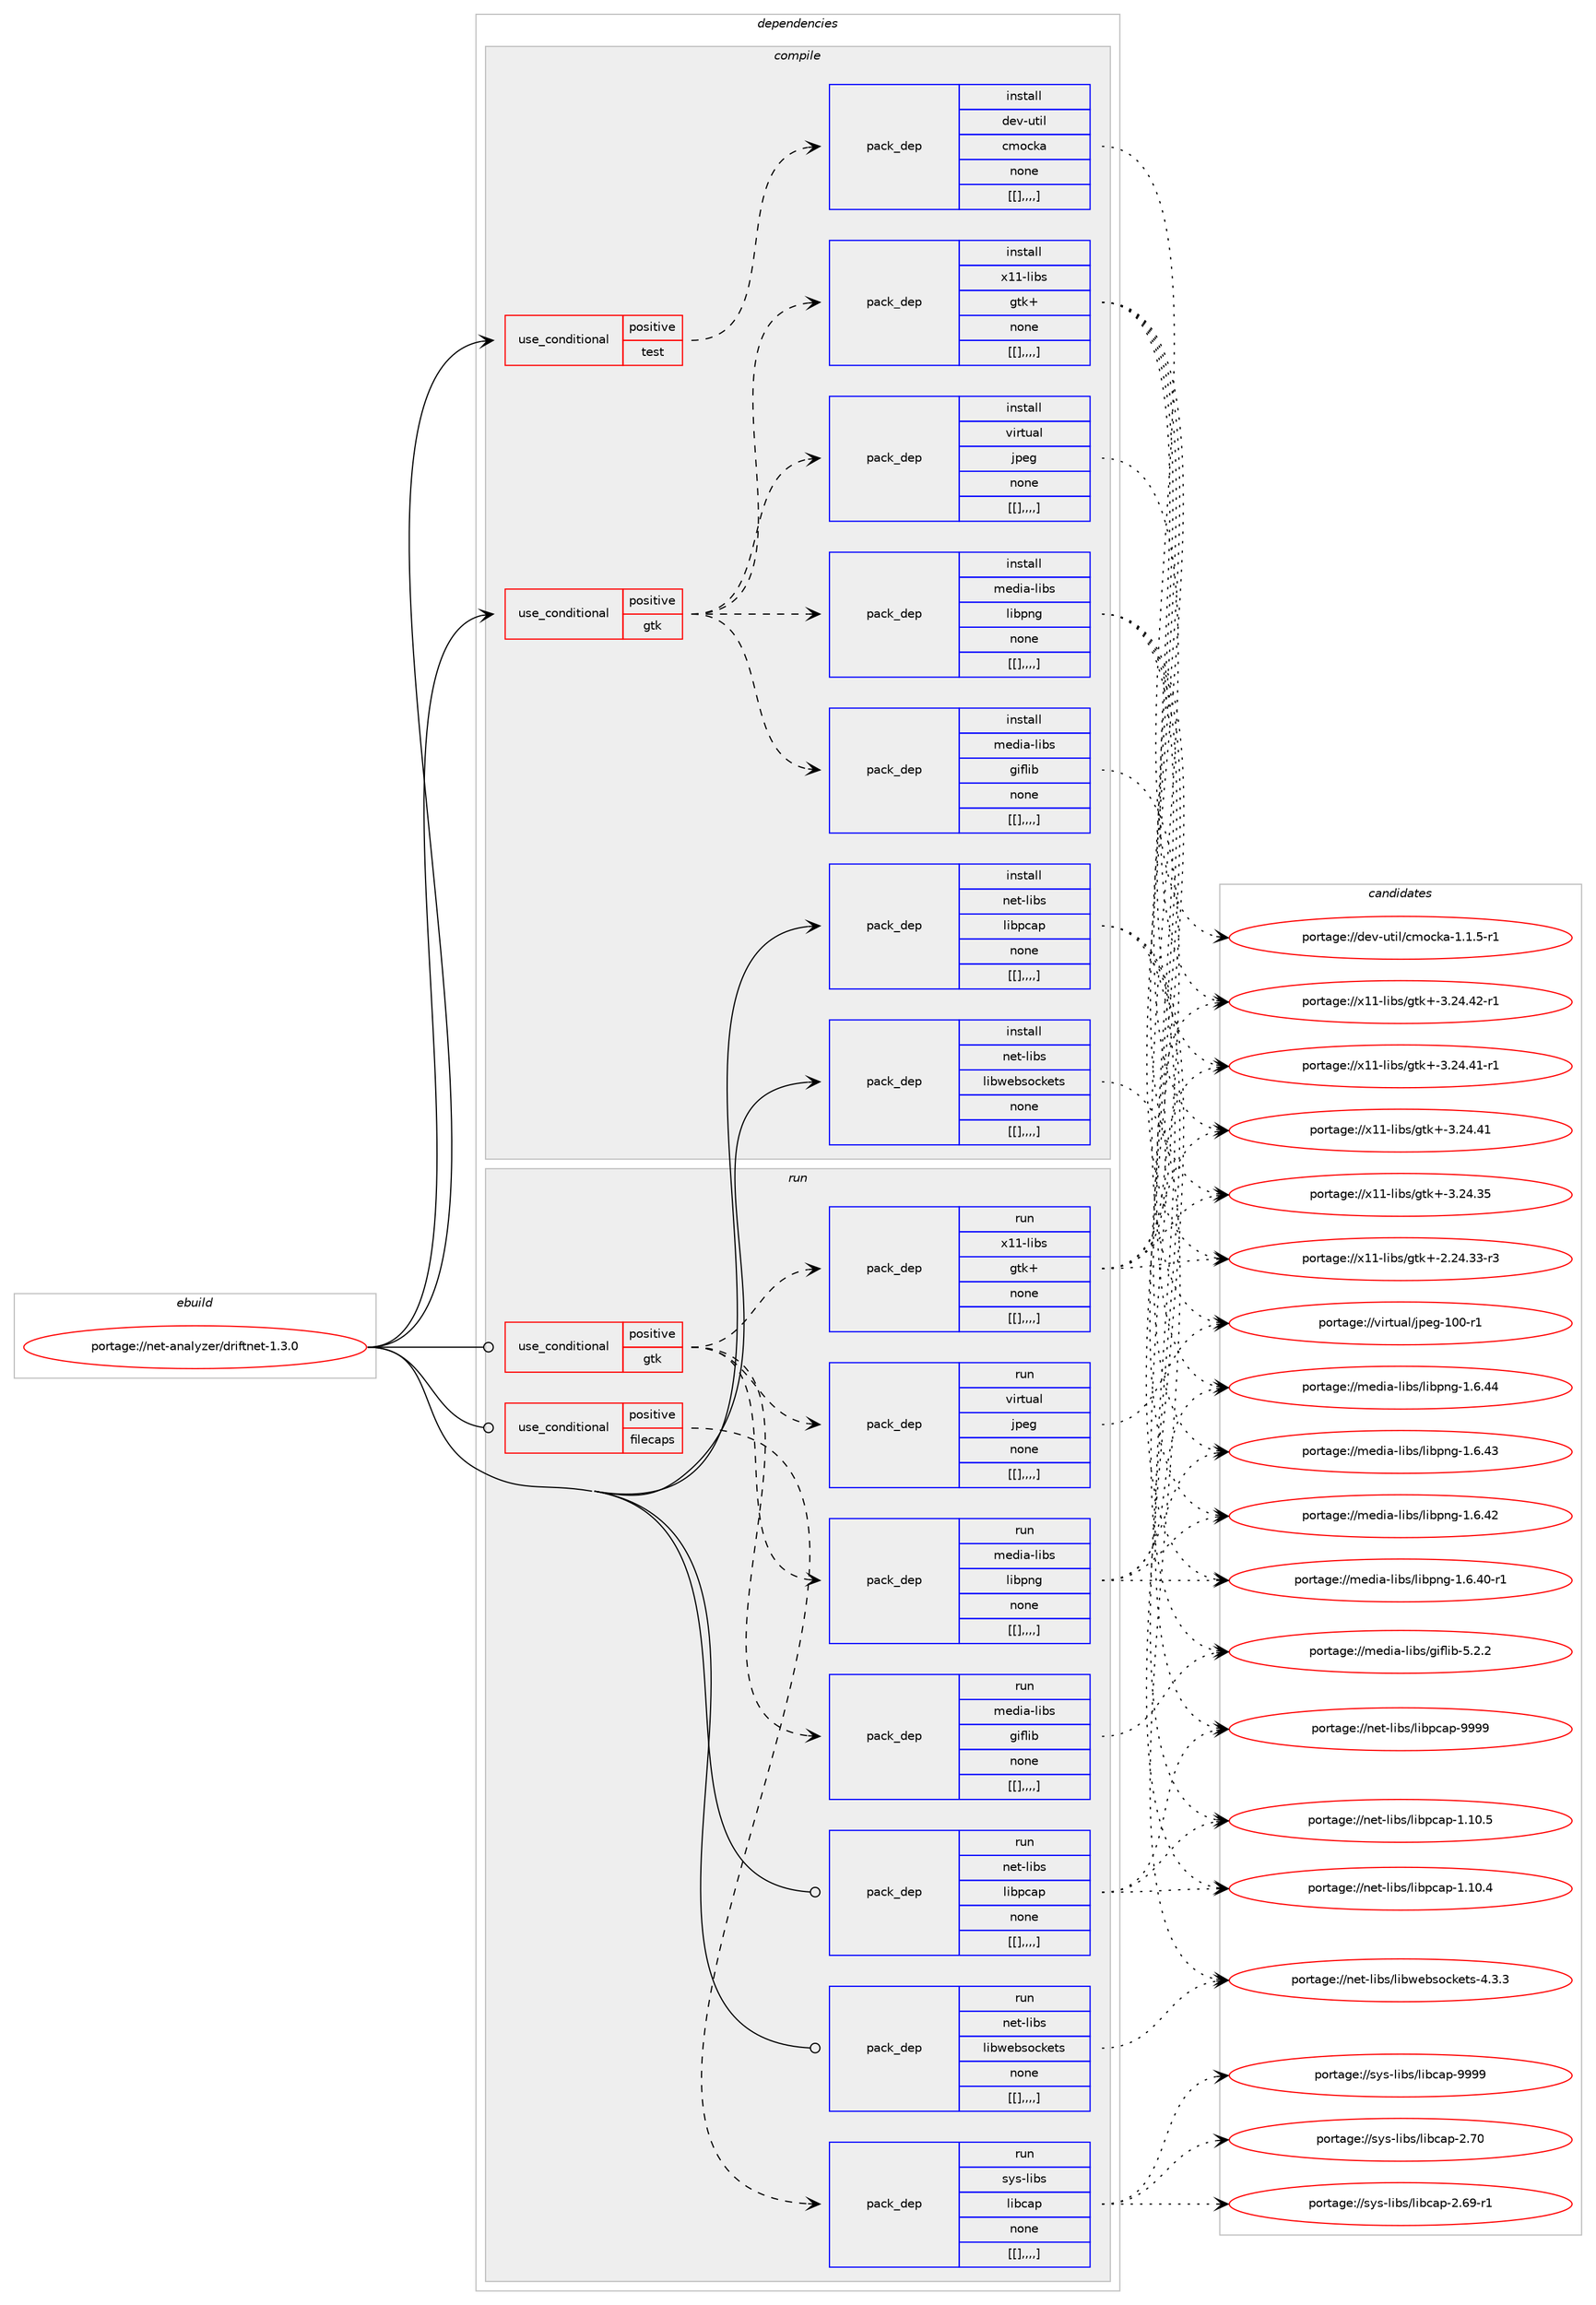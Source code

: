 digraph prolog {

# *************
# Graph options
# *************

newrank=true;
concentrate=true;
compound=true;
graph [rankdir=LR,fontname=Helvetica,fontsize=10,ranksep=1.5];#, ranksep=2.5, nodesep=0.2];
edge  [arrowhead=vee];
node  [fontname=Helvetica,fontsize=10];

# **********
# The ebuild
# **********

subgraph cluster_leftcol {
color=gray;
label=<<i>ebuild</i>>;
id [label="portage://net-analyzer/driftnet-1.3.0", color=red, width=4, href="../net-analyzer/driftnet-1.3.0.svg"];
}

# ****************
# The dependencies
# ****************

subgraph cluster_midcol {
color=gray;
label=<<i>dependencies</i>>;
subgraph cluster_compile {
fillcolor="#eeeeee";
style=filled;
label=<<i>compile</i>>;
subgraph cond91709 {
dependency356796 [label=<<TABLE BORDER="0" CELLBORDER="1" CELLSPACING="0" CELLPADDING="4"><TR><TD ROWSPAN="3" CELLPADDING="10">use_conditional</TD></TR><TR><TD>positive</TD></TR><TR><TD>gtk</TD></TR></TABLE>>, shape=none, color=red];
subgraph pack262266 {
dependency356818 [label=<<TABLE BORDER="0" CELLBORDER="1" CELLSPACING="0" CELLPADDING="4" WIDTH="220"><TR><TD ROWSPAN="6" CELLPADDING="30">pack_dep</TD></TR><TR><TD WIDTH="110">install</TD></TR><TR><TD>media-libs</TD></TR><TR><TD>giflib</TD></TR><TR><TD>none</TD></TR><TR><TD>[[],,,,]</TD></TR></TABLE>>, shape=none, color=blue];
}
dependency356796:e -> dependency356818:w [weight=20,style="dashed",arrowhead="vee"];
subgraph pack262282 {
dependency356841 [label=<<TABLE BORDER="0" CELLBORDER="1" CELLSPACING="0" CELLPADDING="4" WIDTH="220"><TR><TD ROWSPAN="6" CELLPADDING="30">pack_dep</TD></TR><TR><TD WIDTH="110">install</TD></TR><TR><TD>media-libs</TD></TR><TR><TD>libpng</TD></TR><TR><TD>none</TD></TR><TR><TD>[[],,,,]</TD></TR></TABLE>>, shape=none, color=blue];
}
dependency356796:e -> dependency356841:w [weight=20,style="dashed",arrowhead="vee"];
subgraph pack262297 {
dependency356865 [label=<<TABLE BORDER="0" CELLBORDER="1" CELLSPACING="0" CELLPADDING="4" WIDTH="220"><TR><TD ROWSPAN="6" CELLPADDING="30">pack_dep</TD></TR><TR><TD WIDTH="110">install</TD></TR><TR><TD>virtual</TD></TR><TR><TD>jpeg</TD></TR><TR><TD>none</TD></TR><TR><TD>[[],,,,]</TD></TR></TABLE>>, shape=none, color=blue];
}
dependency356796:e -> dependency356865:w [weight=20,style="dashed",arrowhead="vee"];
subgraph pack262350 {
dependency356914 [label=<<TABLE BORDER="0" CELLBORDER="1" CELLSPACING="0" CELLPADDING="4" WIDTH="220"><TR><TD ROWSPAN="6" CELLPADDING="30">pack_dep</TD></TR><TR><TD WIDTH="110">install</TD></TR><TR><TD>x11-libs</TD></TR><TR><TD>gtk+</TD></TR><TR><TD>none</TD></TR><TR><TD>[[],,,,]</TD></TR></TABLE>>, shape=none, color=blue];
}
dependency356796:e -> dependency356914:w [weight=20,style="dashed",arrowhead="vee"];
}
id:e -> dependency356796:w [weight=20,style="solid",arrowhead="vee"];
subgraph cond91748 {
dependency356923 [label=<<TABLE BORDER="0" CELLBORDER="1" CELLSPACING="0" CELLPADDING="4"><TR><TD ROWSPAN="3" CELLPADDING="10">use_conditional</TD></TR><TR><TD>positive</TD></TR><TR><TD>test</TD></TR></TABLE>>, shape=none, color=red];
subgraph pack262354 {
dependency356984 [label=<<TABLE BORDER="0" CELLBORDER="1" CELLSPACING="0" CELLPADDING="4" WIDTH="220"><TR><TD ROWSPAN="6" CELLPADDING="30">pack_dep</TD></TR><TR><TD WIDTH="110">install</TD></TR><TR><TD>dev-util</TD></TR><TR><TD>cmocka</TD></TR><TR><TD>none</TD></TR><TR><TD>[[],,,,]</TD></TR></TABLE>>, shape=none, color=blue];
}
dependency356923:e -> dependency356984:w [weight=20,style="dashed",arrowhead="vee"];
}
id:e -> dependency356923:w [weight=20,style="solid",arrowhead="vee"];
subgraph pack262404 {
dependency357022 [label=<<TABLE BORDER="0" CELLBORDER="1" CELLSPACING="0" CELLPADDING="4" WIDTH="220"><TR><TD ROWSPAN="6" CELLPADDING="30">pack_dep</TD></TR><TR><TD WIDTH="110">install</TD></TR><TR><TD>net-libs</TD></TR><TR><TD>libpcap</TD></TR><TR><TD>none</TD></TR><TR><TD>[[],,,,]</TD></TR></TABLE>>, shape=none, color=blue];
}
id:e -> dependency357022:w [weight=20,style="solid",arrowhead="vee"];
subgraph pack262413 {
dependency357028 [label=<<TABLE BORDER="0" CELLBORDER="1" CELLSPACING="0" CELLPADDING="4" WIDTH="220"><TR><TD ROWSPAN="6" CELLPADDING="30">pack_dep</TD></TR><TR><TD WIDTH="110">install</TD></TR><TR><TD>net-libs</TD></TR><TR><TD>libwebsockets</TD></TR><TR><TD>none</TD></TR><TR><TD>[[],,,,]</TD></TR></TABLE>>, shape=none, color=blue];
}
id:e -> dependency357028:w [weight=20,style="solid",arrowhead="vee"];
}
subgraph cluster_compileandrun {
fillcolor="#eeeeee";
style=filled;
label=<<i>compile and run</i>>;
}
subgraph cluster_run {
fillcolor="#eeeeee";
style=filled;
label=<<i>run</i>>;
subgraph cond91789 {
dependency357033 [label=<<TABLE BORDER="0" CELLBORDER="1" CELLSPACING="0" CELLPADDING="4"><TR><TD ROWSPAN="3" CELLPADDING="10">use_conditional</TD></TR><TR><TD>positive</TD></TR><TR><TD>filecaps</TD></TR></TABLE>>, shape=none, color=red];
subgraph pack262430 {
dependency357068 [label=<<TABLE BORDER="0" CELLBORDER="1" CELLSPACING="0" CELLPADDING="4" WIDTH="220"><TR><TD ROWSPAN="6" CELLPADDING="30">pack_dep</TD></TR><TR><TD WIDTH="110">run</TD></TR><TR><TD>sys-libs</TD></TR><TR><TD>libcap</TD></TR><TR><TD>none</TD></TR><TR><TD>[[],,,,]</TD></TR></TABLE>>, shape=none, color=blue];
}
dependency357033:e -> dependency357068:w [weight=20,style="dashed",arrowhead="vee"];
}
id:e -> dependency357033:w [weight=20,style="solid",arrowhead="odot"];
subgraph cond91829 {
dependency357138 [label=<<TABLE BORDER="0" CELLBORDER="1" CELLSPACING="0" CELLPADDING="4"><TR><TD ROWSPAN="3" CELLPADDING="10">use_conditional</TD></TR><TR><TD>positive</TD></TR><TR><TD>gtk</TD></TR></TABLE>>, shape=none, color=red];
subgraph pack262483 {
dependency357156 [label=<<TABLE BORDER="0" CELLBORDER="1" CELLSPACING="0" CELLPADDING="4" WIDTH="220"><TR><TD ROWSPAN="6" CELLPADDING="30">pack_dep</TD></TR><TR><TD WIDTH="110">run</TD></TR><TR><TD>media-libs</TD></TR><TR><TD>giflib</TD></TR><TR><TD>none</TD></TR><TR><TD>[[],,,,]</TD></TR></TABLE>>, shape=none, color=blue];
}
dependency357138:e -> dependency357156:w [weight=20,style="dashed",arrowhead="vee"];
subgraph pack262543 {
dependency357229 [label=<<TABLE BORDER="0" CELLBORDER="1" CELLSPACING="0" CELLPADDING="4" WIDTH="220"><TR><TD ROWSPAN="6" CELLPADDING="30">pack_dep</TD></TR><TR><TD WIDTH="110">run</TD></TR><TR><TD>media-libs</TD></TR><TR><TD>libpng</TD></TR><TR><TD>none</TD></TR><TR><TD>[[],,,,]</TD></TR></TABLE>>, shape=none, color=blue];
}
dependency357138:e -> dependency357229:w [weight=20,style="dashed",arrowhead="vee"];
subgraph pack262567 {
dependency357286 [label=<<TABLE BORDER="0" CELLBORDER="1" CELLSPACING="0" CELLPADDING="4" WIDTH="220"><TR><TD ROWSPAN="6" CELLPADDING="30">pack_dep</TD></TR><TR><TD WIDTH="110">run</TD></TR><TR><TD>virtual</TD></TR><TR><TD>jpeg</TD></TR><TR><TD>none</TD></TR><TR><TD>[[],,,,]</TD></TR></TABLE>>, shape=none, color=blue];
}
dependency357138:e -> dependency357286:w [weight=20,style="dashed",arrowhead="vee"];
subgraph pack262592 {
dependency357328 [label=<<TABLE BORDER="0" CELLBORDER="1" CELLSPACING="0" CELLPADDING="4" WIDTH="220"><TR><TD ROWSPAN="6" CELLPADDING="30">pack_dep</TD></TR><TR><TD WIDTH="110">run</TD></TR><TR><TD>x11-libs</TD></TR><TR><TD>gtk+</TD></TR><TR><TD>none</TD></TR><TR><TD>[[],,,,]</TD></TR></TABLE>>, shape=none, color=blue];
}
dependency357138:e -> dependency357328:w [weight=20,style="dashed",arrowhead="vee"];
}
id:e -> dependency357138:w [weight=20,style="solid",arrowhead="odot"];
subgraph pack262603 {
dependency357333 [label=<<TABLE BORDER="0" CELLBORDER="1" CELLSPACING="0" CELLPADDING="4" WIDTH="220"><TR><TD ROWSPAN="6" CELLPADDING="30">pack_dep</TD></TR><TR><TD WIDTH="110">run</TD></TR><TR><TD>net-libs</TD></TR><TR><TD>libpcap</TD></TR><TR><TD>none</TD></TR><TR><TD>[[],,,,]</TD></TR></TABLE>>, shape=none, color=blue];
}
id:e -> dependency357333:w [weight=20,style="solid",arrowhead="odot"];
subgraph pack262615 {
dependency357369 [label=<<TABLE BORDER="0" CELLBORDER="1" CELLSPACING="0" CELLPADDING="4" WIDTH="220"><TR><TD ROWSPAN="6" CELLPADDING="30">pack_dep</TD></TR><TR><TD WIDTH="110">run</TD></TR><TR><TD>net-libs</TD></TR><TR><TD>libwebsockets</TD></TR><TR><TD>none</TD></TR><TR><TD>[[],,,,]</TD></TR></TABLE>>, shape=none, color=blue];
}
id:e -> dependency357369:w [weight=20,style="solid",arrowhead="odot"];
}
}

# **************
# The candidates
# **************

subgraph cluster_choices {
rank=same;
color=gray;
label=<<i>candidates</i>>;

subgraph choice259975 {
color=black;
nodesep=1;
choice1091011001059745108105981154710310510210810598455346504650 [label="portage://media-libs/giflib-5.2.2", color=red, width=4,href="../media-libs/giflib-5.2.2.svg"];
dependency356818:e -> choice1091011001059745108105981154710310510210810598455346504650:w [style=dotted,weight="100"];
}
subgraph choice259986 {
color=black;
nodesep=1;
choice109101100105974510810598115471081059811211010345494654465252 [label="portage://media-libs/libpng-1.6.44", color=red, width=4,href="../media-libs/libpng-1.6.44.svg"];
choice109101100105974510810598115471081059811211010345494654465251 [label="portage://media-libs/libpng-1.6.43", color=red, width=4,href="../media-libs/libpng-1.6.43.svg"];
choice109101100105974510810598115471081059811211010345494654465250 [label="portage://media-libs/libpng-1.6.42", color=red, width=4,href="../media-libs/libpng-1.6.42.svg"];
choice1091011001059745108105981154710810598112110103454946544652484511449 [label="portage://media-libs/libpng-1.6.40-r1", color=red, width=4,href="../media-libs/libpng-1.6.40-r1.svg"];
dependency356841:e -> choice109101100105974510810598115471081059811211010345494654465252:w [style=dotted,weight="100"];
dependency356841:e -> choice109101100105974510810598115471081059811211010345494654465251:w [style=dotted,weight="100"];
dependency356841:e -> choice109101100105974510810598115471081059811211010345494654465250:w [style=dotted,weight="100"];
dependency356841:e -> choice1091011001059745108105981154710810598112110103454946544652484511449:w [style=dotted,weight="100"];
}
subgraph choice260032 {
color=black;
nodesep=1;
choice1181051141161179710847106112101103454948484511449 [label="portage://virtual/jpeg-100-r1", color=red, width=4,href="../virtual/jpeg-100-r1.svg"];
dependency356865:e -> choice1181051141161179710847106112101103454948484511449:w [style=dotted,weight="100"];
}
subgraph choice260057 {
color=black;
nodesep=1;
choice12049494510810598115471031161074345514650524652504511449 [label="portage://x11-libs/gtk+-3.24.42-r1", color=red, width=4,href="../x11-libs/gtk+-3.24.42-r1.svg"];
choice12049494510810598115471031161074345514650524652494511449 [label="portage://x11-libs/gtk+-3.24.41-r1", color=red, width=4,href="../x11-libs/gtk+-3.24.41-r1.svg"];
choice1204949451081059811547103116107434551465052465249 [label="portage://x11-libs/gtk+-3.24.41", color=red, width=4,href="../x11-libs/gtk+-3.24.41.svg"];
choice1204949451081059811547103116107434551465052465153 [label="portage://x11-libs/gtk+-3.24.35", color=red, width=4,href="../x11-libs/gtk+-3.24.35.svg"];
choice12049494510810598115471031161074345504650524651514511451 [label="portage://x11-libs/gtk+-2.24.33-r3", color=red, width=4,href="../x11-libs/gtk+-2.24.33-r3.svg"];
dependency356914:e -> choice12049494510810598115471031161074345514650524652504511449:w [style=dotted,weight="100"];
dependency356914:e -> choice12049494510810598115471031161074345514650524652494511449:w [style=dotted,weight="100"];
dependency356914:e -> choice1204949451081059811547103116107434551465052465249:w [style=dotted,weight="100"];
dependency356914:e -> choice1204949451081059811547103116107434551465052465153:w [style=dotted,weight="100"];
dependency356914:e -> choice12049494510810598115471031161074345504650524651514511451:w [style=dotted,weight="100"];
}
subgraph choice260058 {
color=black;
nodesep=1;
choice10010111845117116105108479910911199107974549464946534511449 [label="portage://dev-util/cmocka-1.1.5-r1", color=red, width=4,href="../dev-util/cmocka-1.1.5-r1.svg"];
dependency356984:e -> choice10010111845117116105108479910911199107974549464946534511449:w [style=dotted,weight="100"];
}
subgraph choice260059 {
color=black;
nodesep=1;
choice1101011164510810598115471081059811299971124557575757 [label="portage://net-libs/libpcap-9999", color=red, width=4,href="../net-libs/libpcap-9999.svg"];
choice11010111645108105981154710810598112999711245494649484653 [label="portage://net-libs/libpcap-1.10.5", color=red, width=4,href="../net-libs/libpcap-1.10.5.svg"];
choice11010111645108105981154710810598112999711245494649484652 [label="portage://net-libs/libpcap-1.10.4", color=red, width=4,href="../net-libs/libpcap-1.10.4.svg"];
dependency357022:e -> choice1101011164510810598115471081059811299971124557575757:w [style=dotted,weight="100"];
dependency357022:e -> choice11010111645108105981154710810598112999711245494649484653:w [style=dotted,weight="100"];
dependency357022:e -> choice11010111645108105981154710810598112999711245494649484652:w [style=dotted,weight="100"];
}
subgraph choice260064 {
color=black;
nodesep=1;
choice110101116451081059811547108105981191019811511199107101116115455246514651 [label="portage://net-libs/libwebsockets-4.3.3", color=red, width=4,href="../net-libs/libwebsockets-4.3.3.svg"];
dependency357028:e -> choice110101116451081059811547108105981191019811511199107101116115455246514651:w [style=dotted,weight="100"];
}
subgraph choice260067 {
color=black;
nodesep=1;
choice1151211154510810598115471081059899971124557575757 [label="portage://sys-libs/libcap-9999", color=red, width=4,href="../sys-libs/libcap-9999.svg"];
choice1151211154510810598115471081059899971124550465548 [label="portage://sys-libs/libcap-2.70", color=red, width=4,href="../sys-libs/libcap-2.70.svg"];
choice11512111545108105981154710810598999711245504654574511449 [label="portage://sys-libs/libcap-2.69-r1", color=red, width=4,href="../sys-libs/libcap-2.69-r1.svg"];
dependency357068:e -> choice1151211154510810598115471081059899971124557575757:w [style=dotted,weight="100"];
dependency357068:e -> choice1151211154510810598115471081059899971124550465548:w [style=dotted,weight="100"];
dependency357068:e -> choice11512111545108105981154710810598999711245504654574511449:w [style=dotted,weight="100"];
}
subgraph choice260073 {
color=black;
nodesep=1;
choice1091011001059745108105981154710310510210810598455346504650 [label="portage://media-libs/giflib-5.2.2", color=red, width=4,href="../media-libs/giflib-5.2.2.svg"];
dependency357156:e -> choice1091011001059745108105981154710310510210810598455346504650:w [style=dotted,weight="100"];
}
subgraph choice260091 {
color=black;
nodesep=1;
choice109101100105974510810598115471081059811211010345494654465252 [label="portage://media-libs/libpng-1.6.44", color=red, width=4,href="../media-libs/libpng-1.6.44.svg"];
choice109101100105974510810598115471081059811211010345494654465251 [label="portage://media-libs/libpng-1.6.43", color=red, width=4,href="../media-libs/libpng-1.6.43.svg"];
choice109101100105974510810598115471081059811211010345494654465250 [label="portage://media-libs/libpng-1.6.42", color=red, width=4,href="../media-libs/libpng-1.6.42.svg"];
choice1091011001059745108105981154710810598112110103454946544652484511449 [label="portage://media-libs/libpng-1.6.40-r1", color=red, width=4,href="../media-libs/libpng-1.6.40-r1.svg"];
dependency357229:e -> choice109101100105974510810598115471081059811211010345494654465252:w [style=dotted,weight="100"];
dependency357229:e -> choice109101100105974510810598115471081059811211010345494654465251:w [style=dotted,weight="100"];
dependency357229:e -> choice109101100105974510810598115471081059811211010345494654465250:w [style=dotted,weight="100"];
dependency357229:e -> choice1091011001059745108105981154710810598112110103454946544652484511449:w [style=dotted,weight="100"];
}
subgraph choice260127 {
color=black;
nodesep=1;
choice1181051141161179710847106112101103454948484511449 [label="portage://virtual/jpeg-100-r1", color=red, width=4,href="../virtual/jpeg-100-r1.svg"];
dependency357286:e -> choice1181051141161179710847106112101103454948484511449:w [style=dotted,weight="100"];
}
subgraph choice260139 {
color=black;
nodesep=1;
choice12049494510810598115471031161074345514650524652504511449 [label="portage://x11-libs/gtk+-3.24.42-r1", color=red, width=4,href="../x11-libs/gtk+-3.24.42-r1.svg"];
choice12049494510810598115471031161074345514650524652494511449 [label="portage://x11-libs/gtk+-3.24.41-r1", color=red, width=4,href="../x11-libs/gtk+-3.24.41-r1.svg"];
choice1204949451081059811547103116107434551465052465249 [label="portage://x11-libs/gtk+-3.24.41", color=red, width=4,href="../x11-libs/gtk+-3.24.41.svg"];
choice1204949451081059811547103116107434551465052465153 [label="portage://x11-libs/gtk+-3.24.35", color=red, width=4,href="../x11-libs/gtk+-3.24.35.svg"];
choice12049494510810598115471031161074345504650524651514511451 [label="portage://x11-libs/gtk+-2.24.33-r3", color=red, width=4,href="../x11-libs/gtk+-2.24.33-r3.svg"];
dependency357328:e -> choice12049494510810598115471031161074345514650524652504511449:w [style=dotted,weight="100"];
dependency357328:e -> choice12049494510810598115471031161074345514650524652494511449:w [style=dotted,weight="100"];
dependency357328:e -> choice1204949451081059811547103116107434551465052465249:w [style=dotted,weight="100"];
dependency357328:e -> choice1204949451081059811547103116107434551465052465153:w [style=dotted,weight="100"];
dependency357328:e -> choice12049494510810598115471031161074345504650524651514511451:w [style=dotted,weight="100"];
}
subgraph choice260144 {
color=black;
nodesep=1;
choice1101011164510810598115471081059811299971124557575757 [label="portage://net-libs/libpcap-9999", color=red, width=4,href="../net-libs/libpcap-9999.svg"];
choice11010111645108105981154710810598112999711245494649484653 [label="portage://net-libs/libpcap-1.10.5", color=red, width=4,href="../net-libs/libpcap-1.10.5.svg"];
choice11010111645108105981154710810598112999711245494649484652 [label="portage://net-libs/libpcap-1.10.4", color=red, width=4,href="../net-libs/libpcap-1.10.4.svg"];
dependency357333:e -> choice1101011164510810598115471081059811299971124557575757:w [style=dotted,weight="100"];
dependency357333:e -> choice11010111645108105981154710810598112999711245494649484653:w [style=dotted,weight="100"];
dependency357333:e -> choice11010111645108105981154710810598112999711245494649484652:w [style=dotted,weight="100"];
}
subgraph choice260157 {
color=black;
nodesep=1;
choice110101116451081059811547108105981191019811511199107101116115455246514651 [label="portage://net-libs/libwebsockets-4.3.3", color=red, width=4,href="../net-libs/libwebsockets-4.3.3.svg"];
dependency357369:e -> choice110101116451081059811547108105981191019811511199107101116115455246514651:w [style=dotted,weight="100"];
}
}

}
